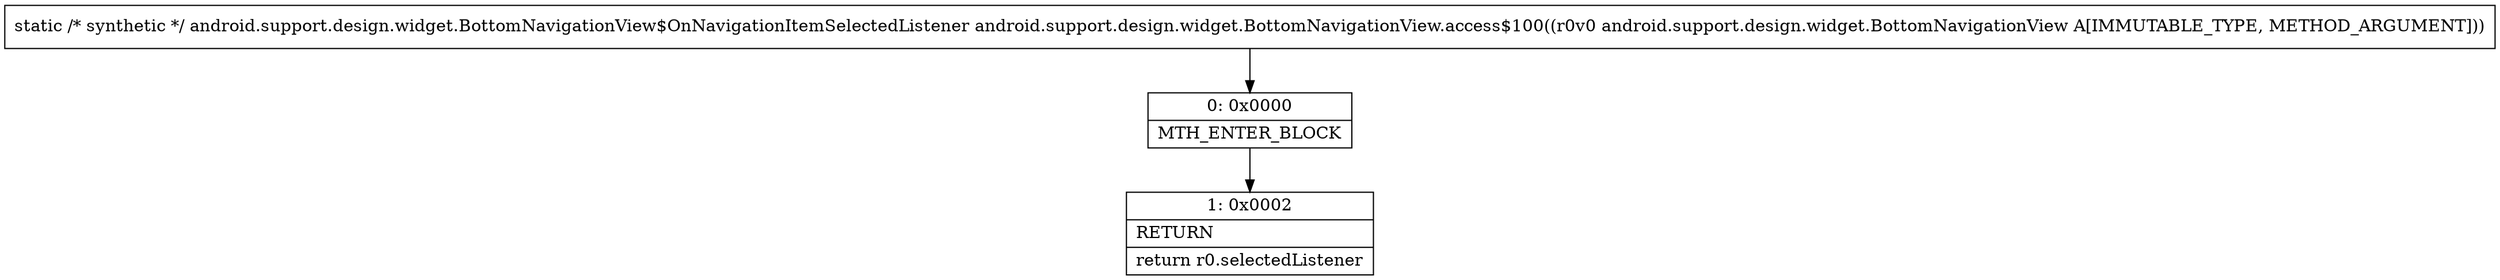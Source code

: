 digraph "CFG forandroid.support.design.widget.BottomNavigationView.access$100(Landroid\/support\/design\/widget\/BottomNavigationView;)Landroid\/support\/design\/widget\/BottomNavigationView$OnNavigationItemSelectedListener;" {
Node_0 [shape=record,label="{0\:\ 0x0000|MTH_ENTER_BLOCK\l}"];
Node_1 [shape=record,label="{1\:\ 0x0002|RETURN\l|return r0.selectedListener\l}"];
MethodNode[shape=record,label="{static \/* synthetic *\/ android.support.design.widget.BottomNavigationView$OnNavigationItemSelectedListener android.support.design.widget.BottomNavigationView.access$100((r0v0 android.support.design.widget.BottomNavigationView A[IMMUTABLE_TYPE, METHOD_ARGUMENT])) }"];
MethodNode -> Node_0;
Node_0 -> Node_1;
}

